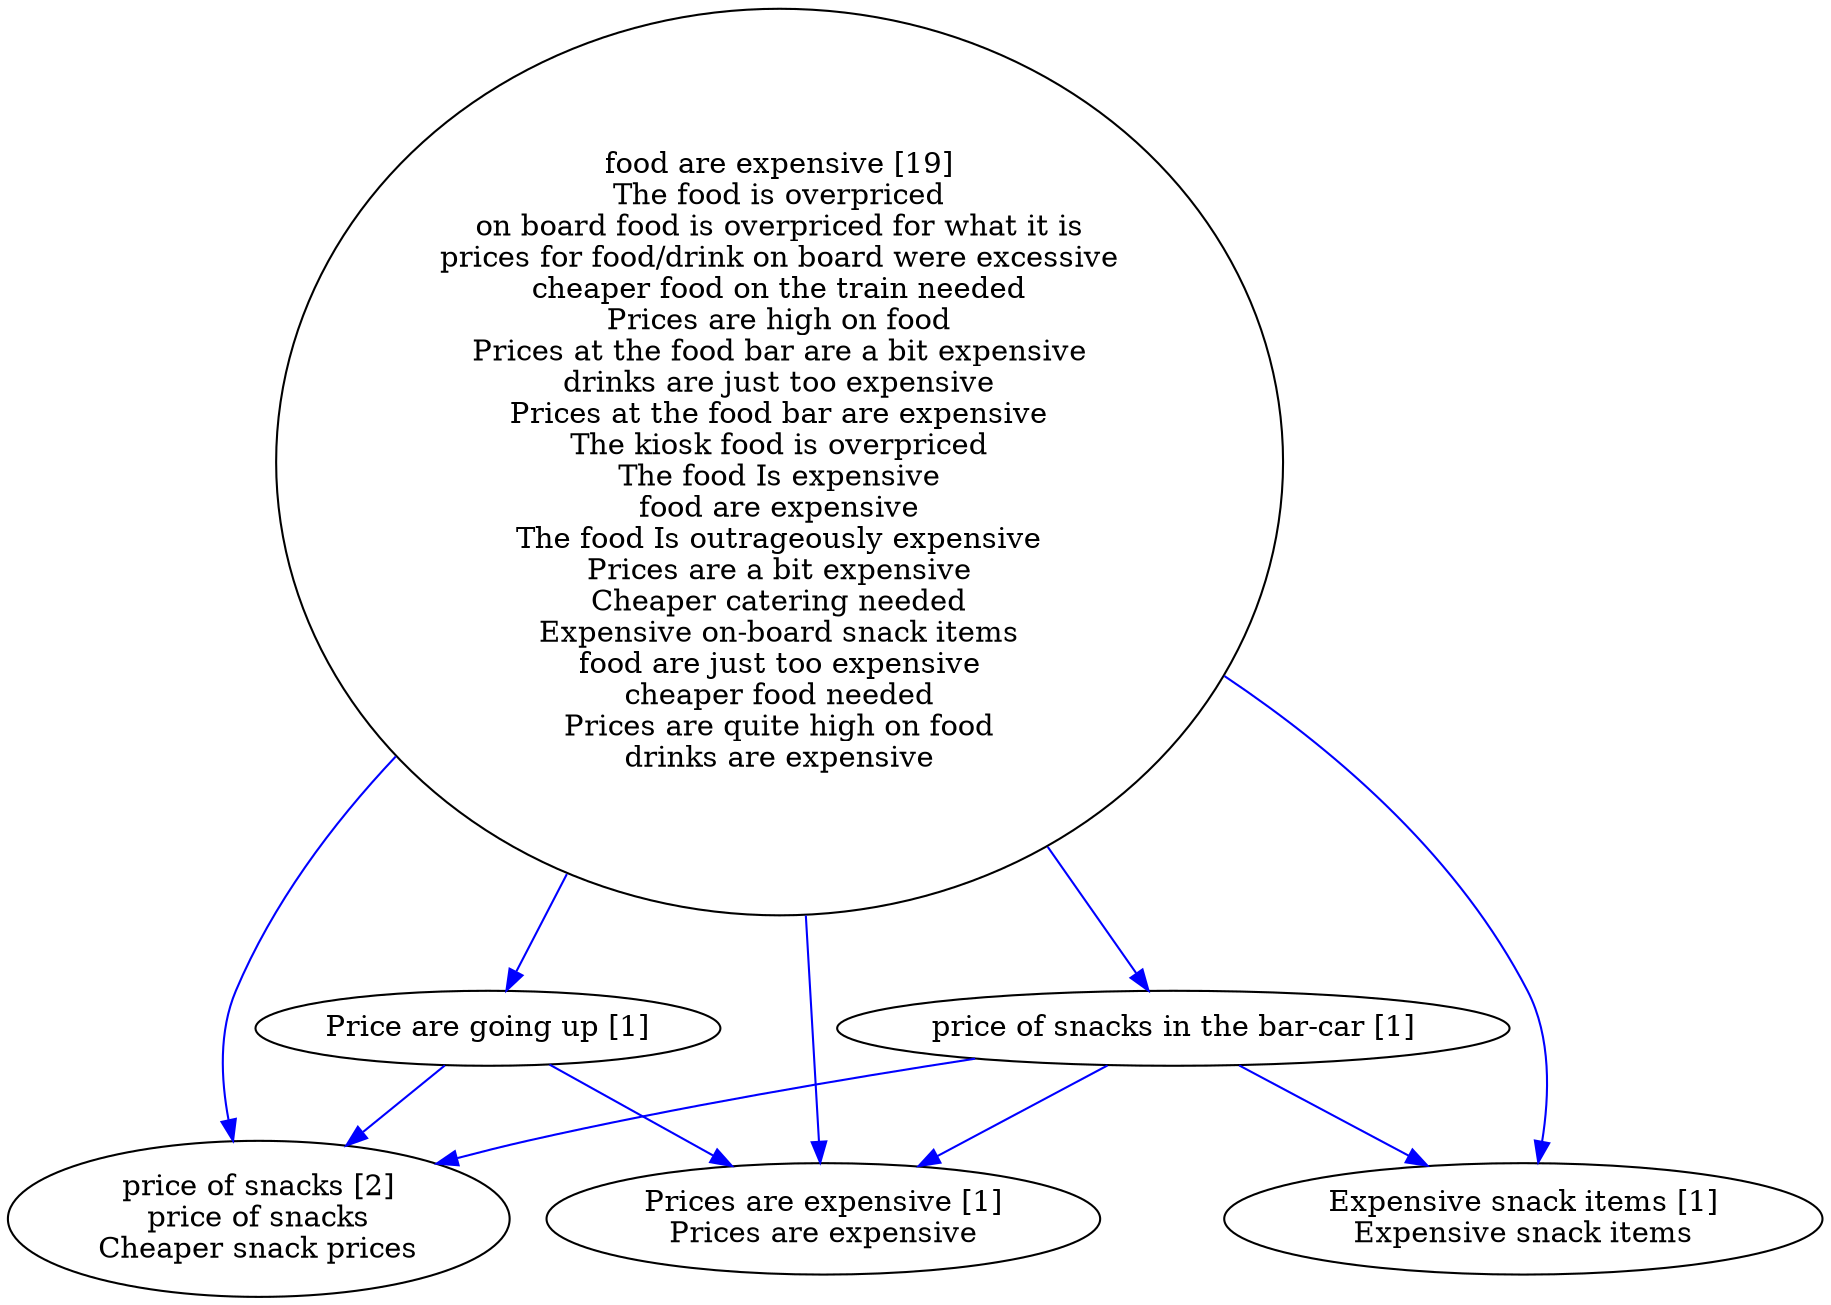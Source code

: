 digraph collapsedGraph {
"food are expensive [19]\nThe food is overpriced\non board food is overpriced for what it is\nprices for food/drink on board were excessive\ncheaper food on the train needed\nPrices are high on food\nPrices at the food bar are a bit expensive\ndrinks are just too expensive\nPrices at the food bar are expensive\nThe kiosk food is overpriced\nThe food Is expensive\nfood are expensive\nThe food Is outrageously expensive\nPrices are a bit expensive\nCheaper catering needed\nExpensive on-board snack items\nfood are just too expensive\ncheaper food needed\nPrices are quite high on food\ndrinks are expensive""price of snacks [2]\nprice of snacks\nCheaper snack prices""Expensive snack items [1]\nExpensive snack items""Price are going up [1]""Prices are expensive [1]\nPrices are expensive""price of snacks in the bar-car [1]""Price are going up [1]" -> "price of snacks [2]\nprice of snacks\nCheaper snack prices" [color=blue]
"food are expensive [19]\nThe food is overpriced\non board food is overpriced for what it is\nprices for food/drink on board were excessive\ncheaper food on the train needed\nPrices are high on food\nPrices at the food bar are a bit expensive\ndrinks are just too expensive\nPrices at the food bar are expensive\nThe kiosk food is overpriced\nThe food Is expensive\nfood are expensive\nThe food Is outrageously expensive\nPrices are a bit expensive\nCheaper catering needed\nExpensive on-board snack items\nfood are just too expensive\ncheaper food needed\nPrices are quite high on food\ndrinks are expensive" -> "Prices are expensive [1]\nPrices are expensive" [color=blue]
"Price are going up [1]" -> "Prices are expensive [1]\nPrices are expensive" [color=blue]
"food are expensive [19]\nThe food is overpriced\non board food is overpriced for what it is\nprices for food/drink on board were excessive\ncheaper food on the train needed\nPrices are high on food\nPrices at the food bar are a bit expensive\ndrinks are just too expensive\nPrices at the food bar are expensive\nThe kiosk food is overpriced\nThe food Is expensive\nfood are expensive\nThe food Is outrageously expensive\nPrices are a bit expensive\nCheaper catering needed\nExpensive on-board snack items\nfood are just too expensive\ncheaper food needed\nPrices are quite high on food\ndrinks are expensive" -> "Expensive snack items [1]\nExpensive snack items" [color=blue]
"food are expensive [19]\nThe food is overpriced\non board food is overpriced for what it is\nprices for food/drink on board were excessive\ncheaper food on the train needed\nPrices are high on food\nPrices at the food bar are a bit expensive\ndrinks are just too expensive\nPrices at the food bar are expensive\nThe kiosk food is overpriced\nThe food Is expensive\nfood are expensive\nThe food Is outrageously expensive\nPrices are a bit expensive\nCheaper catering needed\nExpensive on-board snack items\nfood are just too expensive\ncheaper food needed\nPrices are quite high on food\ndrinks are expensive" -> "price of snacks [2]\nprice of snacks\nCheaper snack prices" [color=blue]
"price of snacks in the bar-car [1]" -> "price of snacks [2]\nprice of snacks\nCheaper snack prices" [color=blue]
"price of snacks in the bar-car [1]" -> "Expensive snack items [1]\nExpensive snack items" [color=blue]
"price of snacks in the bar-car [1]" -> "Prices are expensive [1]\nPrices are expensive" [color=blue]
"food are expensive [19]\nThe food is overpriced\non board food is overpriced for what it is\nprices for food/drink on board were excessive\ncheaper food on the train needed\nPrices are high on food\nPrices at the food bar are a bit expensive\ndrinks are just too expensive\nPrices at the food bar are expensive\nThe kiosk food is overpriced\nThe food Is expensive\nfood are expensive\nThe food Is outrageously expensive\nPrices are a bit expensive\nCheaper catering needed\nExpensive on-board snack items\nfood are just too expensive\ncheaper food needed\nPrices are quite high on food\ndrinks are expensive" -> "Price are going up [1]" [color=blue]
"food are expensive [19]\nThe food is overpriced\non board food is overpriced for what it is\nprices for food/drink on board were excessive\ncheaper food on the train needed\nPrices are high on food\nPrices at the food bar are a bit expensive\ndrinks are just too expensive\nPrices at the food bar are expensive\nThe kiosk food is overpriced\nThe food Is expensive\nfood are expensive\nThe food Is outrageously expensive\nPrices are a bit expensive\nCheaper catering needed\nExpensive on-board snack items\nfood are just too expensive\ncheaper food needed\nPrices are quite high on food\ndrinks are expensive" -> "price of snacks in the bar-car [1]" [color=blue]
}